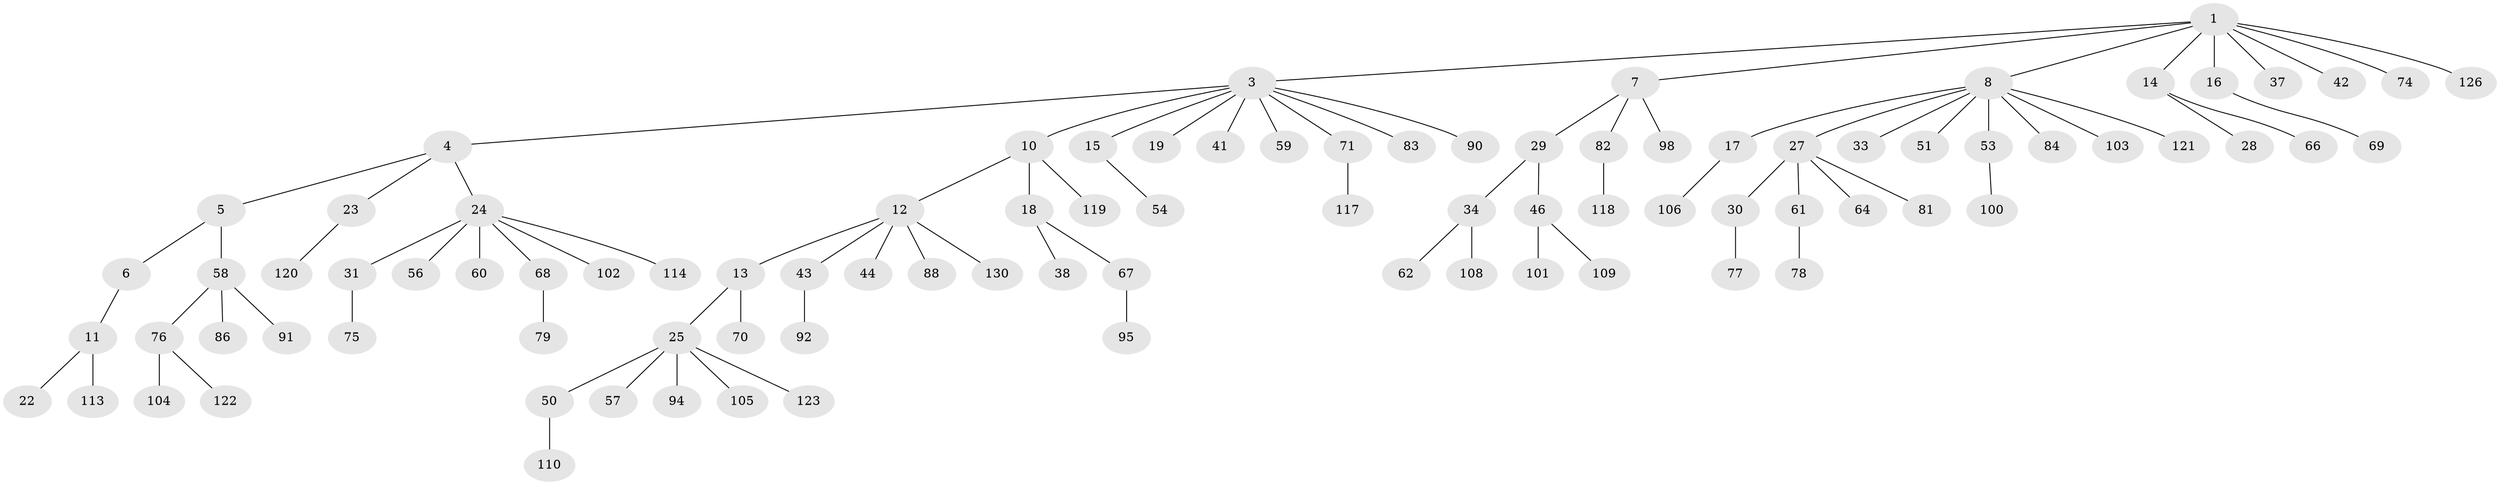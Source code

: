// Generated by graph-tools (version 1.1) at 2025/52/02/27/25 19:52:13]
// undirected, 92 vertices, 91 edges
graph export_dot {
graph [start="1"]
  node [color=gray90,style=filled];
  1 [super="+2"];
  3 [super="+9"];
  4 [super="+45"];
  5 [super="+52"];
  6 [super="+32"];
  7 [super="+26"];
  8 [super="+21"];
  10 [super="+97"];
  11 [super="+36"];
  12 [super="+115"];
  13 [super="+20"];
  14 [super="+63"];
  15;
  16;
  17;
  18;
  19;
  22;
  23 [super="+39"];
  24 [super="+47"];
  25 [super="+49"];
  27 [super="+40"];
  28;
  29;
  30 [super="+96"];
  31 [super="+35"];
  33;
  34 [super="+80"];
  37;
  38;
  41;
  42;
  43;
  44 [super="+55"];
  46 [super="+48"];
  50 [super="+85"];
  51;
  53 [super="+128"];
  54 [super="+112"];
  56;
  57 [super="+125"];
  58 [super="+72"];
  59;
  60 [super="+87"];
  61 [super="+116"];
  62 [super="+65"];
  64;
  66;
  67;
  68;
  69 [super="+73"];
  70;
  71;
  74;
  75;
  76 [super="+89"];
  77;
  78 [super="+127"];
  79;
  81 [super="+93"];
  82;
  83;
  84;
  86;
  88;
  90;
  91;
  92;
  94;
  95 [super="+111"];
  98 [super="+99"];
  100;
  101;
  102;
  103;
  104;
  105;
  106 [super="+107"];
  108;
  109;
  110;
  113;
  114;
  117;
  118;
  119;
  120 [super="+129"];
  121 [super="+124"];
  122;
  123;
  126;
  130;
  1 -- 3;
  1 -- 7;
  1 -- 8;
  1 -- 37;
  1 -- 74;
  1 -- 126;
  1 -- 16;
  1 -- 42;
  1 -- 14;
  3 -- 4;
  3 -- 15;
  3 -- 41;
  3 -- 59;
  3 -- 83;
  3 -- 90;
  3 -- 19;
  3 -- 10;
  3 -- 71;
  4 -- 5;
  4 -- 23;
  4 -- 24;
  5 -- 6;
  5 -- 58;
  6 -- 11;
  7 -- 82;
  7 -- 98;
  7 -- 29;
  8 -- 17;
  8 -- 27;
  8 -- 33;
  8 -- 53;
  8 -- 84;
  8 -- 103;
  8 -- 121;
  8 -- 51;
  10 -- 12;
  10 -- 18;
  10 -- 119;
  11 -- 22;
  11 -- 113;
  12 -- 13;
  12 -- 43;
  12 -- 44;
  12 -- 88;
  12 -- 130;
  13 -- 25;
  13 -- 70;
  14 -- 28;
  14 -- 66;
  15 -- 54;
  16 -- 69;
  17 -- 106;
  18 -- 38;
  18 -- 67;
  23 -- 120;
  24 -- 31;
  24 -- 60;
  24 -- 68;
  24 -- 102;
  24 -- 114;
  24 -- 56;
  25 -- 50;
  25 -- 94;
  25 -- 105;
  25 -- 123;
  25 -- 57;
  27 -- 30;
  27 -- 81;
  27 -- 64;
  27 -- 61;
  29 -- 34;
  29 -- 46;
  30 -- 77;
  31 -- 75;
  34 -- 62;
  34 -- 108;
  43 -- 92;
  46 -- 109;
  46 -- 101;
  50 -- 110;
  53 -- 100;
  58 -- 91;
  58 -- 76;
  58 -- 86;
  61 -- 78;
  67 -- 95;
  68 -- 79;
  71 -- 117;
  76 -- 122;
  76 -- 104;
  82 -- 118;
}
